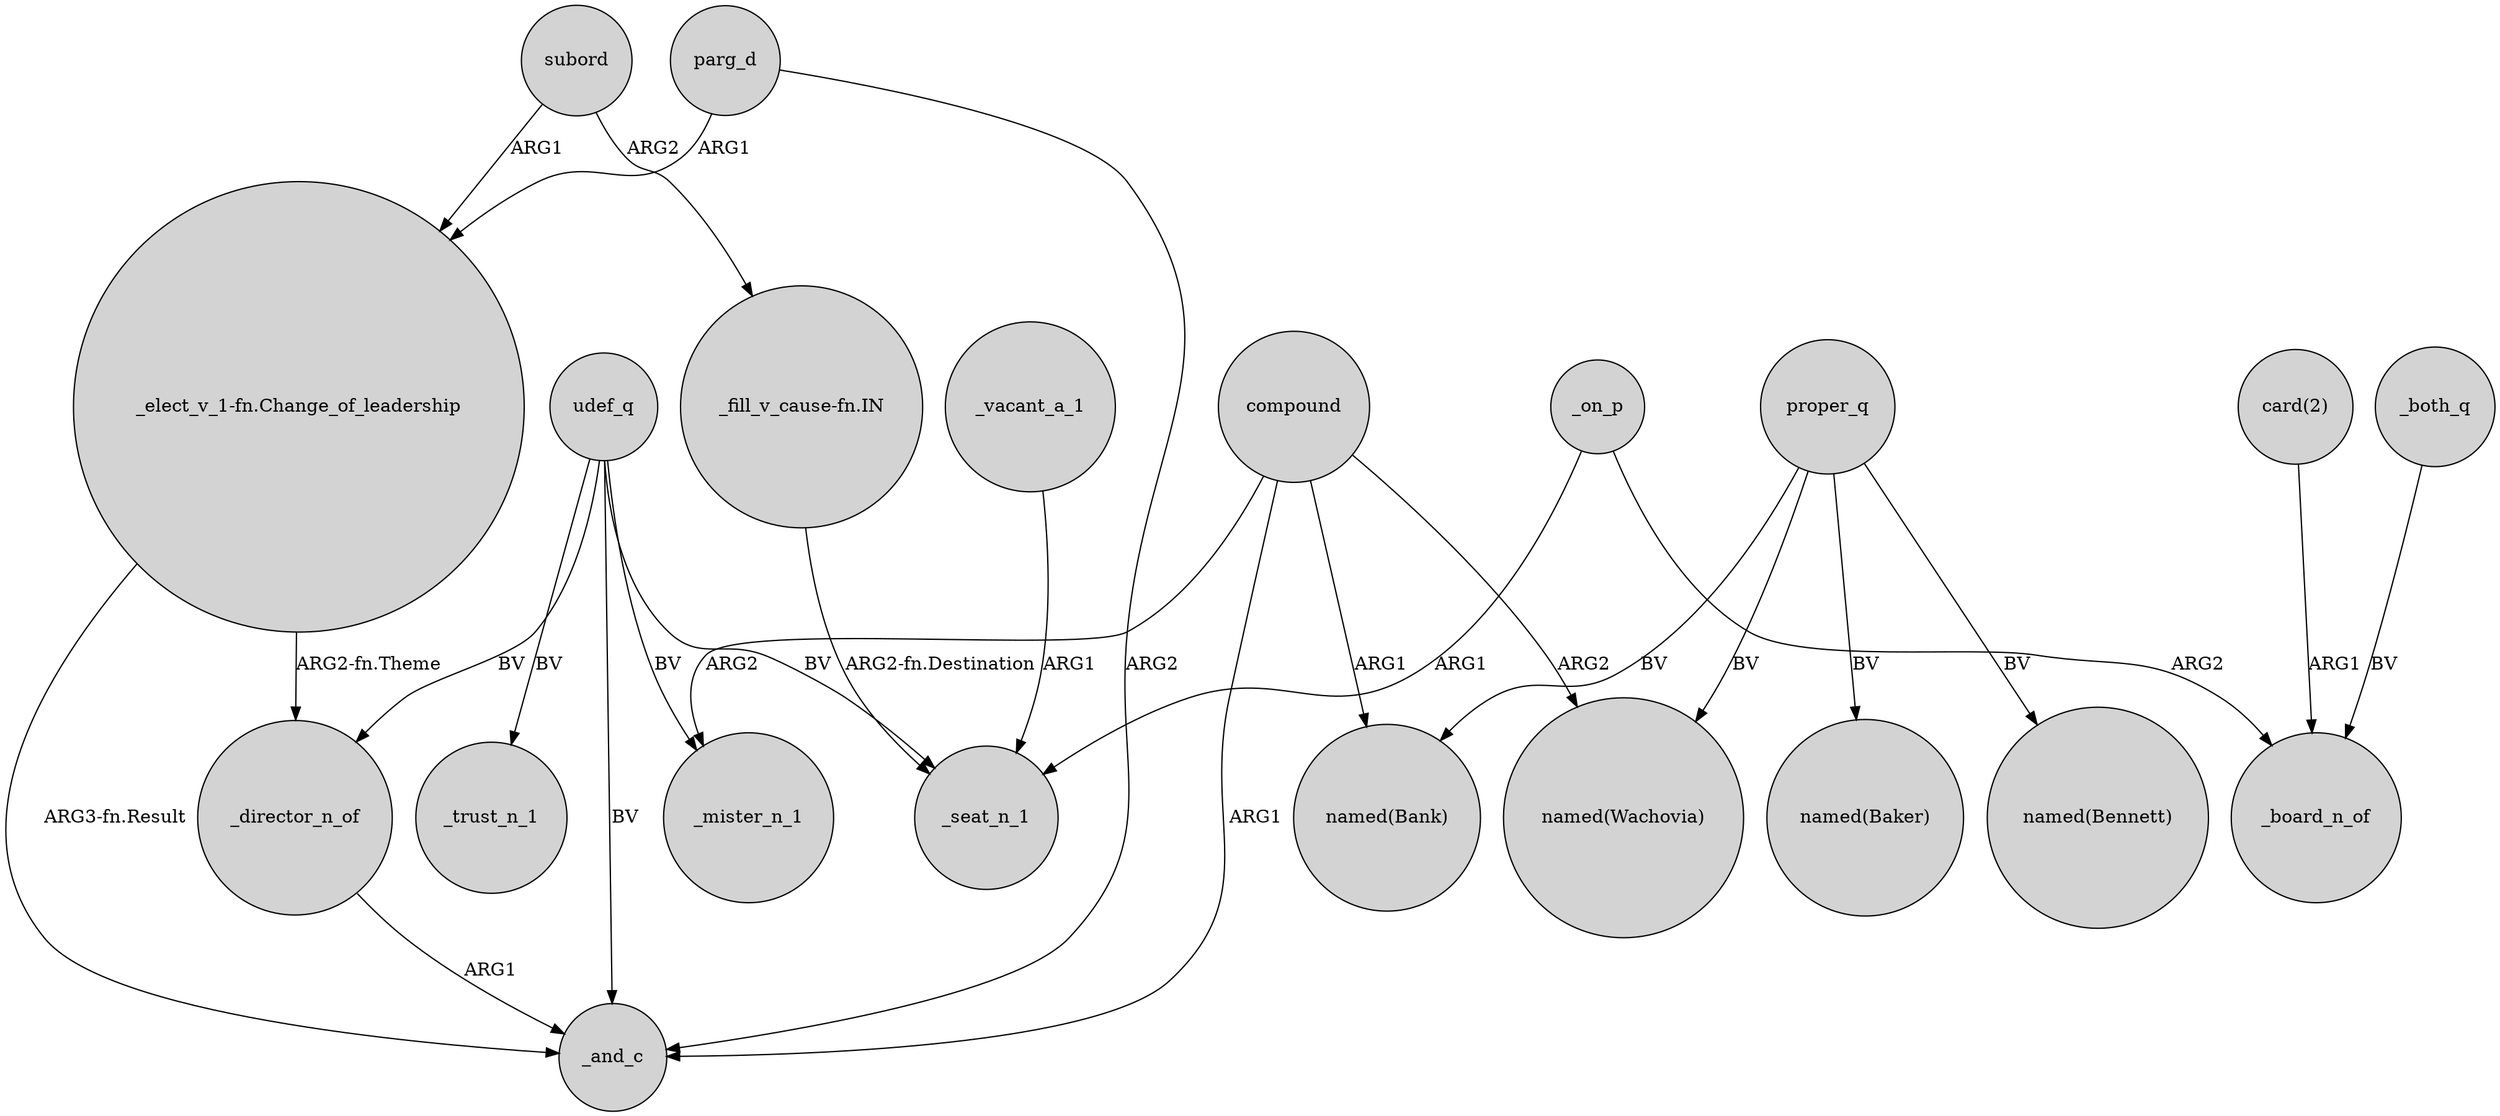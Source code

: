 digraph {
	node [shape=circle style=filled]
	_director_n_of -> _and_c [label=ARG1]
	compound -> _mister_n_1 [label=ARG2]
	compound -> "named(Wachovia)" [label=ARG2]
	subord -> "_fill_v_cause-fn.IN" [label=ARG2]
	udef_q -> _mister_n_1 [label=BV]
	"card(2)" -> _board_n_of [label=ARG1]
	_vacant_a_1 -> _seat_n_1 [label=ARG1]
	parg_d -> "_elect_v_1-fn.Change_of_leadership" [label=ARG1]
	parg_d -> _and_c [label=ARG2]
	proper_q -> "named(Bank)" [label=BV]
	proper_q -> "named(Baker)" [label=BV]
	udef_q -> _trust_n_1 [label=BV]
	"_elect_v_1-fn.Change_of_leadership" -> _and_c [label="ARG3-fn.Result"]
	compound -> _and_c [label=ARG1]
	"_fill_v_cause-fn.IN" -> _seat_n_1 [label="ARG2-fn.Destination"]
	"_elect_v_1-fn.Change_of_leadership" -> _director_n_of [label="ARG2-fn.Theme"]
	_on_p -> _board_n_of [label=ARG2]
	proper_q -> "named(Bennett)" [label=BV]
	compound -> "named(Bank)" [label=ARG1]
	subord -> "_elect_v_1-fn.Change_of_leadership" [label=ARG1]
	_both_q -> _board_n_of [label=BV]
	udef_q -> _seat_n_1 [label=BV]
	_on_p -> _seat_n_1 [label=ARG1]
	udef_q -> _and_c [label=BV]
	udef_q -> _director_n_of [label=BV]
	proper_q -> "named(Wachovia)" [label=BV]
}
